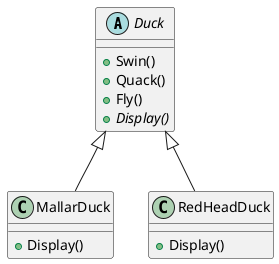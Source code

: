 @startuml Duck Class With Fly
abstract class Duck{
    +Swin()
    +Quack()
    +Fly()
    {abstract} +Display()
}

class MallarDuck extends Duck{
    +Display()
}

class RedHeadDuck extends Duck{
    +Display()
}
@enduml